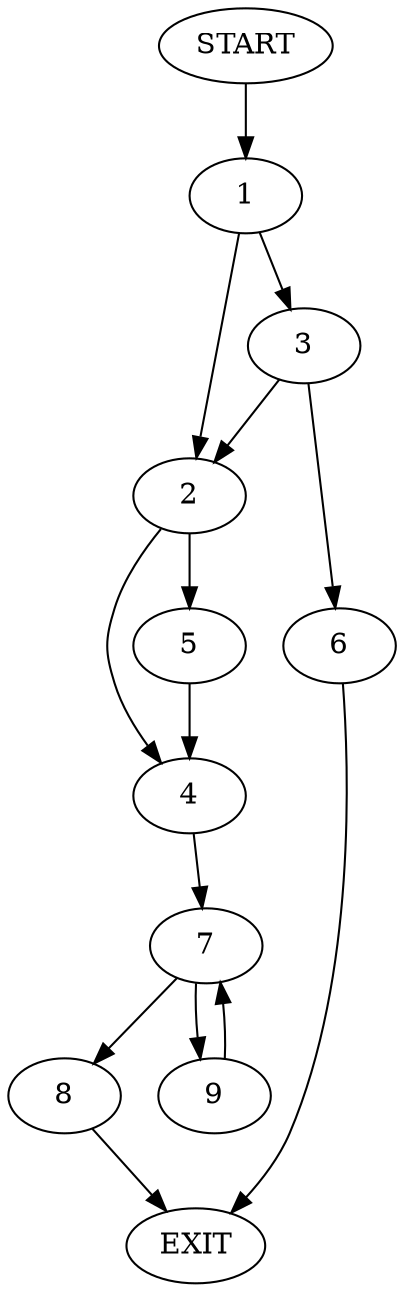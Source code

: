digraph {
0 [label="START"]
10 [label="EXIT"]
0 -> 1
1 -> 2
1 -> 3
2 -> 4
2 -> 5
3 -> 6
3 -> 2
6 -> 10
5 -> 4
4 -> 7
7 -> 8
7 -> 9
9 -> 7
8 -> 10
}
